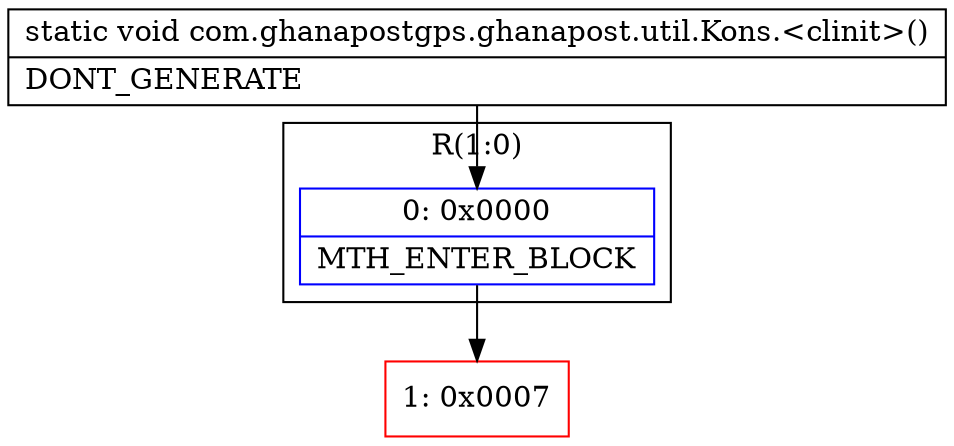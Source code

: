 digraph "CFG forcom.ghanapostgps.ghanapost.util.Kons.\<clinit\>()V" {
subgraph cluster_Region_1024420802 {
label = "R(1:0)";
node [shape=record,color=blue];
Node_0 [shape=record,label="{0\:\ 0x0000|MTH_ENTER_BLOCK\l}"];
}
Node_1 [shape=record,color=red,label="{1\:\ 0x0007}"];
MethodNode[shape=record,label="{static void com.ghanapostgps.ghanapost.util.Kons.\<clinit\>()  | DONT_GENERATE\l}"];
MethodNode -> Node_0;
Node_0 -> Node_1;
}

